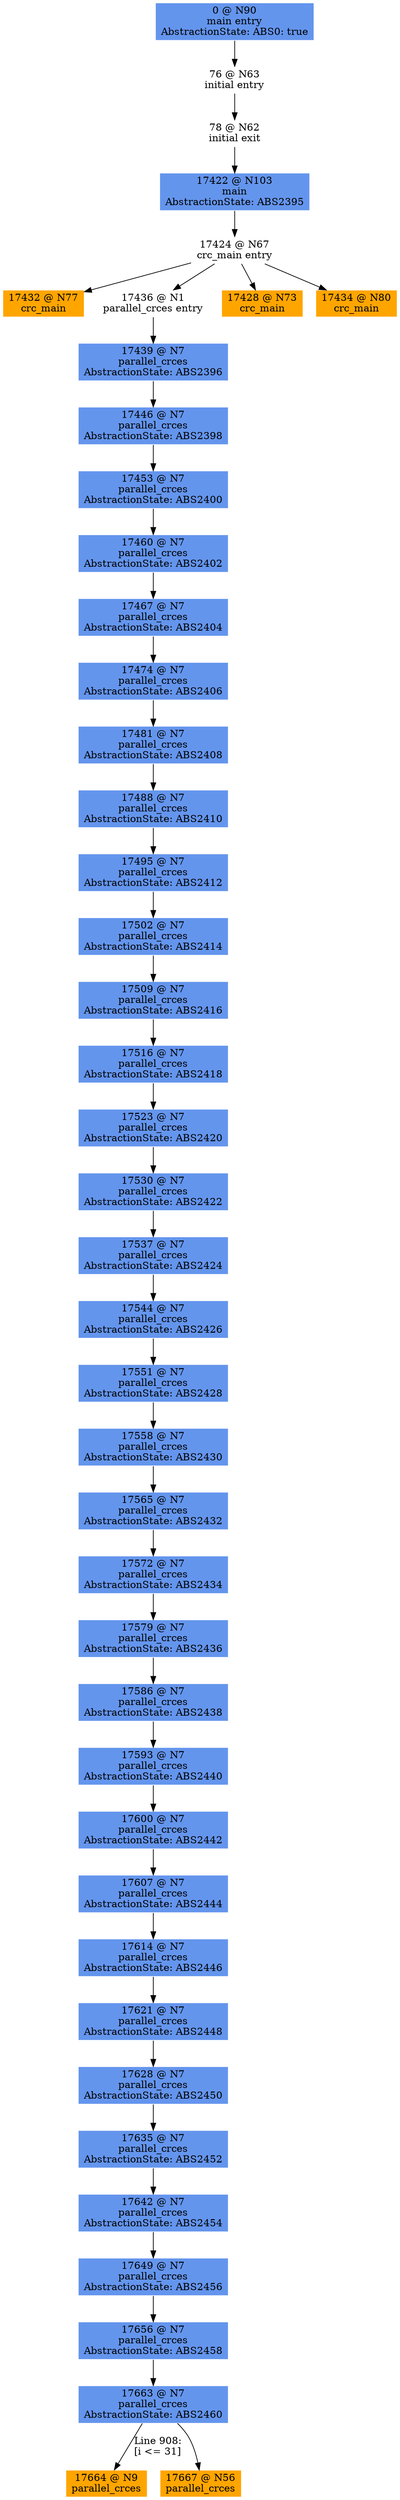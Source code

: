 digraph ARG {
node [style="filled" shape="box" color="white"]
0 [fillcolor="cornflowerblue" label="0 @ N90\nmain entry\nAbstractionState: ABS0: true\n" id="0"]
76 [label="76 @ N63\ninitial entry\n" id="76"]
78 [label="78 @ N62\ninitial exit\n" id="78"]
17422 [fillcolor="cornflowerblue" label="17422 @ N103\nmain\nAbstractionState: ABS2395\n" id="17422"]
17424 [label="17424 @ N67\ncrc_main entry\n" id="17424"]
17432 [fillcolor="orange" label="17432 @ N77\ncrc_main\n" id="17432"]
17436 [label="17436 @ N1\nparallel_crces entry\n" id="17436"]
17439 [fillcolor="cornflowerblue" label="17439 @ N7\nparallel_crces\nAbstractionState: ABS2396\n" id="17439"]
17446 [fillcolor="cornflowerblue" label="17446 @ N7\nparallel_crces\nAbstractionState: ABS2398\n" id="17446"]
17453 [fillcolor="cornflowerblue" label="17453 @ N7\nparallel_crces\nAbstractionState: ABS2400\n" id="17453"]
17460 [fillcolor="cornflowerblue" label="17460 @ N7\nparallel_crces\nAbstractionState: ABS2402\n" id="17460"]
17467 [fillcolor="cornflowerblue" label="17467 @ N7\nparallel_crces\nAbstractionState: ABS2404\n" id="17467"]
17474 [fillcolor="cornflowerblue" label="17474 @ N7\nparallel_crces\nAbstractionState: ABS2406\n" id="17474"]
17481 [fillcolor="cornflowerblue" label="17481 @ N7\nparallel_crces\nAbstractionState: ABS2408\n" id="17481"]
17488 [fillcolor="cornflowerblue" label="17488 @ N7\nparallel_crces\nAbstractionState: ABS2410\n" id="17488"]
17495 [fillcolor="cornflowerblue" label="17495 @ N7\nparallel_crces\nAbstractionState: ABS2412\n" id="17495"]
17502 [fillcolor="cornflowerblue" label="17502 @ N7\nparallel_crces\nAbstractionState: ABS2414\n" id="17502"]
17509 [fillcolor="cornflowerblue" label="17509 @ N7\nparallel_crces\nAbstractionState: ABS2416\n" id="17509"]
17516 [fillcolor="cornflowerblue" label="17516 @ N7\nparallel_crces\nAbstractionState: ABS2418\n" id="17516"]
17523 [fillcolor="cornflowerblue" label="17523 @ N7\nparallel_crces\nAbstractionState: ABS2420\n" id="17523"]
17530 [fillcolor="cornflowerblue" label="17530 @ N7\nparallel_crces\nAbstractionState: ABS2422\n" id="17530"]
17537 [fillcolor="cornflowerblue" label="17537 @ N7\nparallel_crces\nAbstractionState: ABS2424\n" id="17537"]
17544 [fillcolor="cornflowerblue" label="17544 @ N7\nparallel_crces\nAbstractionState: ABS2426\n" id="17544"]
17551 [fillcolor="cornflowerblue" label="17551 @ N7\nparallel_crces\nAbstractionState: ABS2428\n" id="17551"]
17558 [fillcolor="cornflowerblue" label="17558 @ N7\nparallel_crces\nAbstractionState: ABS2430\n" id="17558"]
17565 [fillcolor="cornflowerblue" label="17565 @ N7\nparallel_crces\nAbstractionState: ABS2432\n" id="17565"]
17572 [fillcolor="cornflowerblue" label="17572 @ N7\nparallel_crces\nAbstractionState: ABS2434\n" id="17572"]
17579 [fillcolor="cornflowerblue" label="17579 @ N7\nparallel_crces\nAbstractionState: ABS2436\n" id="17579"]
17586 [fillcolor="cornflowerblue" label="17586 @ N7\nparallel_crces\nAbstractionState: ABS2438\n" id="17586"]
17593 [fillcolor="cornflowerblue" label="17593 @ N7\nparallel_crces\nAbstractionState: ABS2440\n" id="17593"]
17600 [fillcolor="cornflowerblue" label="17600 @ N7\nparallel_crces\nAbstractionState: ABS2442\n" id="17600"]
17607 [fillcolor="cornflowerblue" label="17607 @ N7\nparallel_crces\nAbstractionState: ABS2444\n" id="17607"]
17614 [fillcolor="cornflowerblue" label="17614 @ N7\nparallel_crces\nAbstractionState: ABS2446\n" id="17614"]
17621 [fillcolor="cornflowerblue" label="17621 @ N7\nparallel_crces\nAbstractionState: ABS2448\n" id="17621"]
17628 [fillcolor="cornflowerblue" label="17628 @ N7\nparallel_crces\nAbstractionState: ABS2450\n" id="17628"]
17635 [fillcolor="cornflowerblue" label="17635 @ N7\nparallel_crces\nAbstractionState: ABS2452\n" id="17635"]
17642 [fillcolor="cornflowerblue" label="17642 @ N7\nparallel_crces\nAbstractionState: ABS2454\n" id="17642"]
17649 [fillcolor="cornflowerblue" label="17649 @ N7\nparallel_crces\nAbstractionState: ABS2456\n" id="17649"]
17656 [fillcolor="cornflowerblue" label="17656 @ N7\nparallel_crces\nAbstractionState: ABS2458\n" id="17656"]
17663 [fillcolor="cornflowerblue" label="17663 @ N7\nparallel_crces\nAbstractionState: ABS2460\n" id="17663"]
17664 [fillcolor="orange" label="17664 @ N9\nparallel_crces\n" id="17664"]
17667 [fillcolor="orange" label="17667 @ N56\nparallel_crces\n" id="17667"]
17428 [fillcolor="orange" label="17428 @ N73\ncrc_main\n" id="17428"]
17434 [fillcolor="orange" label="17434 @ N80\ncrc_main\n" id="17434"]
0 -> 76 []
76 -> 78 []
78 -> 17422 []
17422 -> 17424 []
17424 -> 17434 []
17424 -> 17428 []
17424 -> 17436 []
17424 -> 17432 []
17436 -> 17439 []
17439 -> 17446 []
17446 -> 17453 []
17453 -> 17460 []
17460 -> 17467 []
17467 -> 17474 []
17474 -> 17481 []
17481 -> 17488 []
17488 -> 17495 []
17495 -> 17502 []
17502 -> 17509 []
17509 -> 17516 []
17516 -> 17523 []
17523 -> 17530 []
17530 -> 17537 []
17537 -> 17544 []
17544 -> 17551 []
17551 -> 17558 []
17558 -> 17565 []
17565 -> 17572 []
17572 -> 17579 []
17579 -> 17586 []
17586 -> 17593 []
17593 -> 17600 []
17600 -> 17607 []
17607 -> 17614 []
17614 -> 17621 []
17621 -> 17628 []
17628 -> 17635 []
17635 -> 17642 []
17642 -> 17649 []
17649 -> 17656 []
17656 -> 17663 []
17663 -> 17667 []
17663 -> 17664 [label="Line 908: \l[i <= 31]\l" id="17663 -> 17664"]
}
